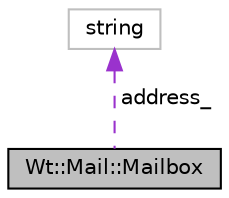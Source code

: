 digraph "Wt::Mail::Mailbox"
{
 // LATEX_PDF_SIZE
  edge [fontname="Helvetica",fontsize="10",labelfontname="Helvetica",labelfontsize="10"];
  node [fontname="Helvetica",fontsize="10",shape=record];
  Node1 [label="Wt::Mail::Mailbox",height=0.2,width=0.4,color="black", fillcolor="grey75", style="filled", fontcolor="black",tooltip="An email sender or recipient mailbox."];
  Node2 -> Node1 [dir="back",color="darkorchid3",fontsize="10",style="dashed",label=" address_" ,fontname="Helvetica"];
  Node2 [label="string",height=0.2,width=0.4,color="grey75", fillcolor="white", style="filled",tooltip=" "];
}
